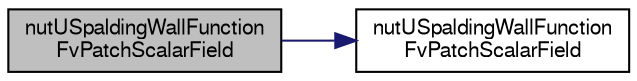 digraph "nutUSpaldingWallFunctionFvPatchScalarField"
{
  bgcolor="transparent";
  edge [fontname="FreeSans",fontsize="10",labelfontname="FreeSans",labelfontsize="10"];
  node [fontname="FreeSans",fontsize="10",shape=record];
  rankdir="LR";
  Node11 [label="nutUSpaldingWallFunction\lFvPatchScalarField",height=0.2,width=0.4,color="black", fillcolor="grey75", style="filled", fontcolor="black"];
  Node11 -> Node12 [color="midnightblue",fontsize="10",style="solid",fontname="FreeSans"];
  Node12 [label="nutUSpaldingWallFunction\lFvPatchScalarField",height=0.2,width=0.4,color="black",URL="$a30994.html#a423d22b1398dc845dffd391cadf9e25b",tooltip="Construct from patch and internal field. "];
}
